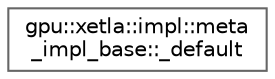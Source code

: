 digraph "Graphical Class Hierarchy"
{
 // LATEX_PDF_SIZE
  bgcolor="transparent";
  edge [fontname=Helvetica,fontsize=10,labelfontname=Helvetica,labelfontsize=10];
  node [fontname=Helvetica,fontsize=10,shape=box,height=0.2,width=0.4];
  rankdir="LR";
  Node0 [id="Node000000",label="gpu::xetla::impl::meta\l_impl_base::_default",height=0.2,width=0.4,color="grey40", fillcolor="white", style="filled",URL="$structgpu_1_1xetla_1_1impl_1_1meta__impl__base_1_1__default.html",tooltip=" "];
}
